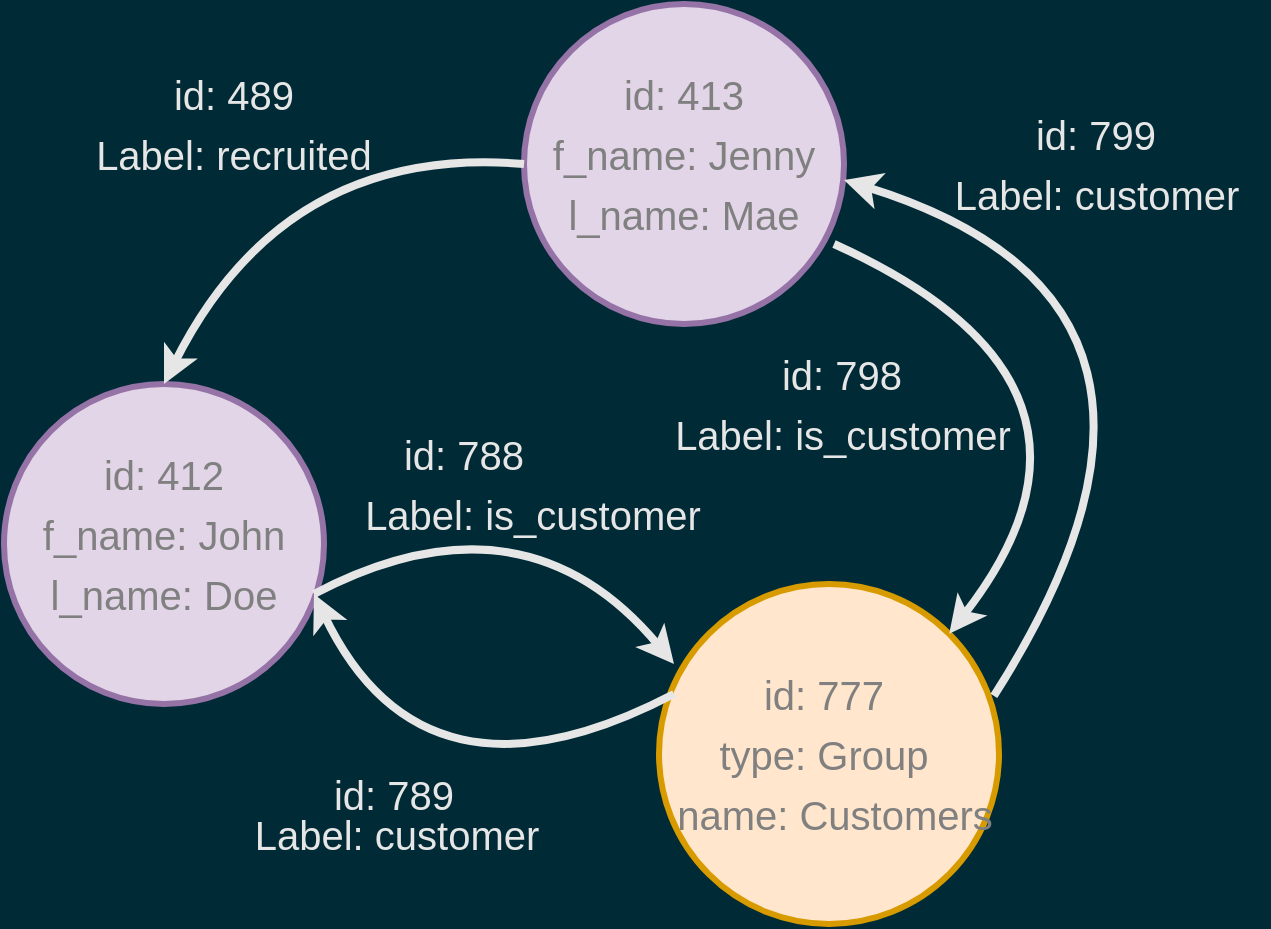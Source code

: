<mxfile version="20.3.0" type="device"><diagram id="rWBFUB3dFDfEbacnAL-T" name="Page-1"><mxGraphModel dx="3121" dy="1227" grid="1" gridSize="10" guides="1" tooltips="1" connect="1" arrows="1" fold="1" page="1" pageScale="1" pageWidth="2339" pageHeight="3300" background="#002B36" math="0" shadow="0"><root><mxCell id="0"/><mxCell id="1" parent="0"/><mxCell id="ZZ-A8ITXMuJPLn4Lp4CW-48" value="" style="ellipse;whiteSpace=wrap;html=1;aspect=fixed;rounded=0;strokeColor=#9673a6;strokeWidth=3;fontSize=20;fillColor=#e1d5e7;" vertex="1" parent="1"><mxGeometry x="-2000" y="930" width="160" height="160" as="geometry"/></mxCell><mxCell id="ZZ-A8ITXMuJPLn4Lp4CW-50" value="id: 412" style="text;html=1;strokeColor=none;fillColor=none;align=center;verticalAlign=middle;whiteSpace=wrap;rounded=0;strokeWidth=6;fontSize=20;fontColor=#808080;" vertex="1" parent="1"><mxGeometry x="-1995" y="960" width="150" height="30" as="geometry"/></mxCell><mxCell id="ZZ-A8ITXMuJPLn4Lp4CW-52" value="f_name: John" style="text;html=1;strokeColor=none;fillColor=none;align=center;verticalAlign=middle;whiteSpace=wrap;rounded=0;strokeWidth=6;fontSize=20;fontColor=#808080;" vertex="1" parent="1"><mxGeometry x="-1995" y="990" width="150" height="30" as="geometry"/></mxCell><mxCell id="ZZ-A8ITXMuJPLn4Lp4CW-53" value="l_name: Doe" style="text;html=1;strokeColor=none;fillColor=none;align=center;verticalAlign=middle;whiteSpace=wrap;rounded=0;strokeWidth=6;fontSize=20;fontColor=#808080;" vertex="1" parent="1"><mxGeometry x="-1995" y="1020" width="150" height="30" as="geometry"/></mxCell><mxCell id="ZZ-A8ITXMuJPLn4Lp4CW-54" value="" style="ellipse;whiteSpace=wrap;html=1;aspect=fixed;rounded=0;strokeColor=#9673a6;strokeWidth=3;fontSize=20;fillColor=#e1d5e7;" vertex="1" parent="1"><mxGeometry x="-1740" y="740" width="160" height="160" as="geometry"/></mxCell><mxCell id="ZZ-A8ITXMuJPLn4Lp4CW-55" value="id: 413" style="text;html=1;strokeColor=none;fillColor=none;align=center;verticalAlign=middle;whiteSpace=wrap;rounded=0;strokeWidth=6;fontSize=20;fontColor=#808080;" vertex="1" parent="1"><mxGeometry x="-1735" y="770" width="150" height="30" as="geometry"/></mxCell><mxCell id="ZZ-A8ITXMuJPLn4Lp4CW-56" value="f_name: Jenny" style="text;html=1;strokeColor=none;fillColor=none;align=center;verticalAlign=middle;whiteSpace=wrap;rounded=0;strokeWidth=6;fontSize=20;fontColor=#808080;" vertex="1" parent="1"><mxGeometry x="-1735" y="800" width="150" height="30" as="geometry"/></mxCell><mxCell id="ZZ-A8ITXMuJPLn4Lp4CW-57" value="l_name: Mae" style="text;html=1;strokeColor=none;fillColor=none;align=center;verticalAlign=middle;whiteSpace=wrap;rounded=0;strokeWidth=6;fontSize=20;fontColor=#808080;" vertex="1" parent="1"><mxGeometry x="-1735" y="830" width="150" height="30" as="geometry"/></mxCell><mxCell id="ZZ-A8ITXMuJPLn4Lp4CW-49" value="" style="ellipse;whiteSpace=wrap;html=1;aspect=fixed;rounded=0;strokeColor=#d79b00;strokeWidth=3;fontSize=20;fillColor=#ffe6cc;" vertex="1" parent="1"><mxGeometry x="-1672.5" y="1030" width="170" height="170" as="geometry"/></mxCell><mxCell id="ZZ-A8ITXMuJPLn4Lp4CW-58" value="id: 777" style="text;html=1;strokeColor=none;fillColor=none;align=center;verticalAlign=middle;whiteSpace=wrap;rounded=0;strokeWidth=6;fontSize=20;fontColor=#808080;" vertex="1" parent="1"><mxGeometry x="-1665" y="1070" width="150" height="30" as="geometry"/></mxCell><mxCell id="ZZ-A8ITXMuJPLn4Lp4CW-59" value="type: Group" style="text;html=1;strokeColor=none;fillColor=none;align=center;verticalAlign=middle;whiteSpace=wrap;rounded=0;strokeWidth=6;fontSize=20;fontColor=#808080;" vertex="1" parent="1"><mxGeometry x="-1665" y="1100" width="150" height="30" as="geometry"/></mxCell><mxCell id="ZZ-A8ITXMuJPLn4Lp4CW-60" value="name: Customers" style="text;html=1;strokeColor=none;fillColor=none;align=center;verticalAlign=middle;whiteSpace=wrap;rounded=0;strokeWidth=6;fontSize=20;fontColor=#808080;" vertex="1" parent="1"><mxGeometry x="-1667.5" y="1130" width="165" height="30" as="geometry"/></mxCell><mxCell id="ZZ-A8ITXMuJPLn4Lp4CW-72" value="" style="curved=1;endArrow=classic;html=1;rounded=0;strokeColor=#E6E6E6;strokeWidth=4;fontSize=20;fontColor=#808080;exitX=0;exitY=0.5;exitDx=0;exitDy=0;entryX=1;entryY=0.5;entryDx=0;entryDy=0;" edge="1" parent="1" source="ZZ-A8ITXMuJPLn4Lp4CW-58" target="ZZ-A8ITXMuJPLn4Lp4CW-53"><mxGeometry width="50" height="50" relative="1" as="geometry"><mxPoint x="-1700" y="1120" as="sourcePoint"/><mxPoint x="-1840" y="1060" as="targetPoint"/><Array as="points"><mxPoint x="-1790" y="1150"/></Array></mxGeometry></mxCell><mxCell id="ZZ-A8ITXMuJPLn4Lp4CW-73" value="" style="curved=1;endArrow=classic;html=1;rounded=0;strokeColor=#E6E6E6;strokeWidth=4;fontSize=20;fontColor=#808080;exitX=1;exitY=0.5;exitDx=0;exitDy=0;entryX=0;entryY=0;entryDx=0;entryDy=0;" edge="1" parent="1" source="ZZ-A8ITXMuJPLn4Lp4CW-53" target="ZZ-A8ITXMuJPLn4Lp4CW-58"><mxGeometry width="50" height="50" relative="1" as="geometry"><mxPoint x="-1820" y="1031.97" as="sourcePoint"/><mxPoint x="-1650.05" y="1090.0" as="targetPoint"/><Array as="points"><mxPoint x="-1740" y="980"/></Array></mxGeometry></mxCell><mxCell id="ZZ-A8ITXMuJPLn4Lp4CW-74" value="" style="curved=1;endArrow=classic;html=1;rounded=0;strokeColor=#E6E6E6;strokeWidth=4;fontSize=20;fontColor=#808080;exitX=1;exitY=1;exitDx=0;exitDy=0;entryX=1;entryY=0;entryDx=0;entryDy=0;" edge="1" parent="1" source="ZZ-A8ITXMuJPLn4Lp4CW-57" target="ZZ-A8ITXMuJPLn4Lp4CW-49"><mxGeometry width="50" height="50" relative="1" as="geometry"><mxPoint x="-1640" y="931.97" as="sourcePoint"/><mxPoint x="-1470.05" y="990" as="targetPoint"/><Array as="points"><mxPoint x="-1430" y="930"/></Array></mxGeometry></mxCell><mxCell id="ZZ-A8ITXMuJPLn4Lp4CW-77" value="" style="curved=1;endArrow=classic;html=1;rounded=0;strokeColor=#E6E6E6;strokeWidth=4;fontSize=20;fontColor=#808080;exitX=0.985;exitY=0.329;exitDx=0;exitDy=0;entryX=1;entryY=0.55;entryDx=0;entryDy=0;entryPerimeter=0;exitPerimeter=0;" edge="1" parent="1" source="ZZ-A8ITXMuJPLn4Lp4CW-49" target="ZZ-A8ITXMuJPLn4Lp4CW-54"><mxGeometry width="50" height="50" relative="1" as="geometry"><mxPoint x="-1625.521" y="1069.996" as="sourcePoint"/><mxPoint x="-1549.486" y="891.669" as="targetPoint"/><Array as="points"><mxPoint x="-1380" y="890"/></Array></mxGeometry></mxCell><mxCell id="ZZ-A8ITXMuJPLn4Lp4CW-78" value="" style="curved=1;endArrow=classic;html=1;rounded=0;strokeColor=#E6E6E6;strokeWidth=4;fontSize=20;fontColor=#808080;exitX=0;exitY=0.5;exitDx=0;exitDy=0;entryX=0.5;entryY=0;entryDx=0;entryDy=0;" edge="1" parent="1" source="ZZ-A8ITXMuJPLn4Lp4CW-54" target="ZZ-A8ITXMuJPLn4Lp4CW-48"><mxGeometry width="50" height="50" relative="1" as="geometry"><mxPoint x="-1811.031" y="891.669" as="sourcePoint"/><mxPoint x="-1734.996" y="1069.996" as="targetPoint"/><Array as="points"><mxPoint x="-1860" y="810"/></Array></mxGeometry></mxCell><mxCell id="ZZ-A8ITXMuJPLn4Lp4CW-80" value="id: 489" style="text;html=1;strokeColor=none;fillColor=none;align=center;verticalAlign=middle;whiteSpace=wrap;rounded=0;strokeWidth=6;fontSize=20;fontColor=#E6E6E6;" vertex="1" parent="1"><mxGeometry x="-1960" y="770" width="150" height="30" as="geometry"/></mxCell><mxCell id="ZZ-A8ITXMuJPLn4Lp4CW-81" value="Label: recruited" style="text;html=1;strokeColor=none;fillColor=none;align=center;verticalAlign=middle;whiteSpace=wrap;rounded=0;strokeWidth=6;fontSize=20;fontColor=#E6E6E6;" vertex="1" parent="1"><mxGeometry x="-1960" y="800" width="150" height="30" as="geometry"/></mxCell><mxCell id="ZZ-A8ITXMuJPLn4Lp4CW-82" value="id: 788" style="text;html=1;strokeColor=none;fillColor=none;align=center;verticalAlign=middle;whiteSpace=wrap;rounded=0;strokeWidth=6;fontSize=20;fontColor=#E6E6E6;" vertex="1" parent="1"><mxGeometry x="-1845" y="950" width="150" height="30" as="geometry"/></mxCell><mxCell id="ZZ-A8ITXMuJPLn4Lp4CW-83" value="Label: is_customer" style="text;html=1;strokeColor=none;fillColor=none;align=center;verticalAlign=middle;whiteSpace=wrap;rounded=0;strokeWidth=6;fontSize=20;fontColor=#E6E6E6;" vertex="1" parent="1"><mxGeometry x="-1822.5" y="980" width="172.5" height="30" as="geometry"/></mxCell><mxCell id="ZZ-A8ITXMuJPLn4Lp4CW-84" value="id: 789" style="text;html=1;strokeColor=none;fillColor=none;align=center;verticalAlign=middle;whiteSpace=wrap;rounded=0;strokeWidth=6;fontSize=20;fontColor=#E6E6E6;" vertex="1" parent="1"><mxGeometry x="-1880" y="1120" width="150" height="30" as="geometry"/></mxCell><mxCell id="ZZ-A8ITXMuJPLn4Lp4CW-85" value="Label: customer" style="text;html=1;strokeColor=none;fillColor=none;align=center;verticalAlign=middle;whiteSpace=wrap;rounded=0;strokeWidth=6;fontSize=20;fontColor=#E6E6E6;" vertex="1" parent="1"><mxGeometry x="-1890" y="1140" width="172.5" height="30" as="geometry"/></mxCell><mxCell id="ZZ-A8ITXMuJPLn4Lp4CW-87" value="id: 798" style="text;html=1;strokeColor=none;fillColor=none;align=center;verticalAlign=middle;whiteSpace=wrap;rounded=0;strokeWidth=6;fontSize=20;fontColor=#E6E6E6;" vertex="1" parent="1"><mxGeometry x="-1656.25" y="910" width="150" height="30" as="geometry"/></mxCell><mxCell id="ZZ-A8ITXMuJPLn4Lp4CW-88" value="Label: is_customer" style="text;html=1;strokeColor=none;fillColor=none;align=center;verticalAlign=middle;whiteSpace=wrap;rounded=0;strokeWidth=6;fontSize=20;fontColor=#E6E6E6;" vertex="1" parent="1"><mxGeometry x="-1667.5" y="940" width="172.5" height="30" as="geometry"/></mxCell><mxCell id="ZZ-A8ITXMuJPLn4Lp4CW-90" value="id: 799" style="text;html=1;strokeColor=none;fillColor=none;align=center;verticalAlign=middle;whiteSpace=wrap;rounded=0;strokeWidth=6;fontSize=20;fontColor=#E6E6E6;" vertex="1" parent="1"><mxGeometry x="-1528.75" y="790" width="150" height="30" as="geometry"/></mxCell><mxCell id="ZZ-A8ITXMuJPLn4Lp4CW-91" value="Label: customer" style="text;html=1;strokeColor=none;fillColor=none;align=center;verticalAlign=middle;whiteSpace=wrap;rounded=0;strokeWidth=6;fontSize=20;fontColor=#E6E6E6;" vertex="1" parent="1"><mxGeometry x="-1540" y="820" width="172.5" height="30" as="geometry"/></mxCell></root></mxGraphModel></diagram></mxfile>